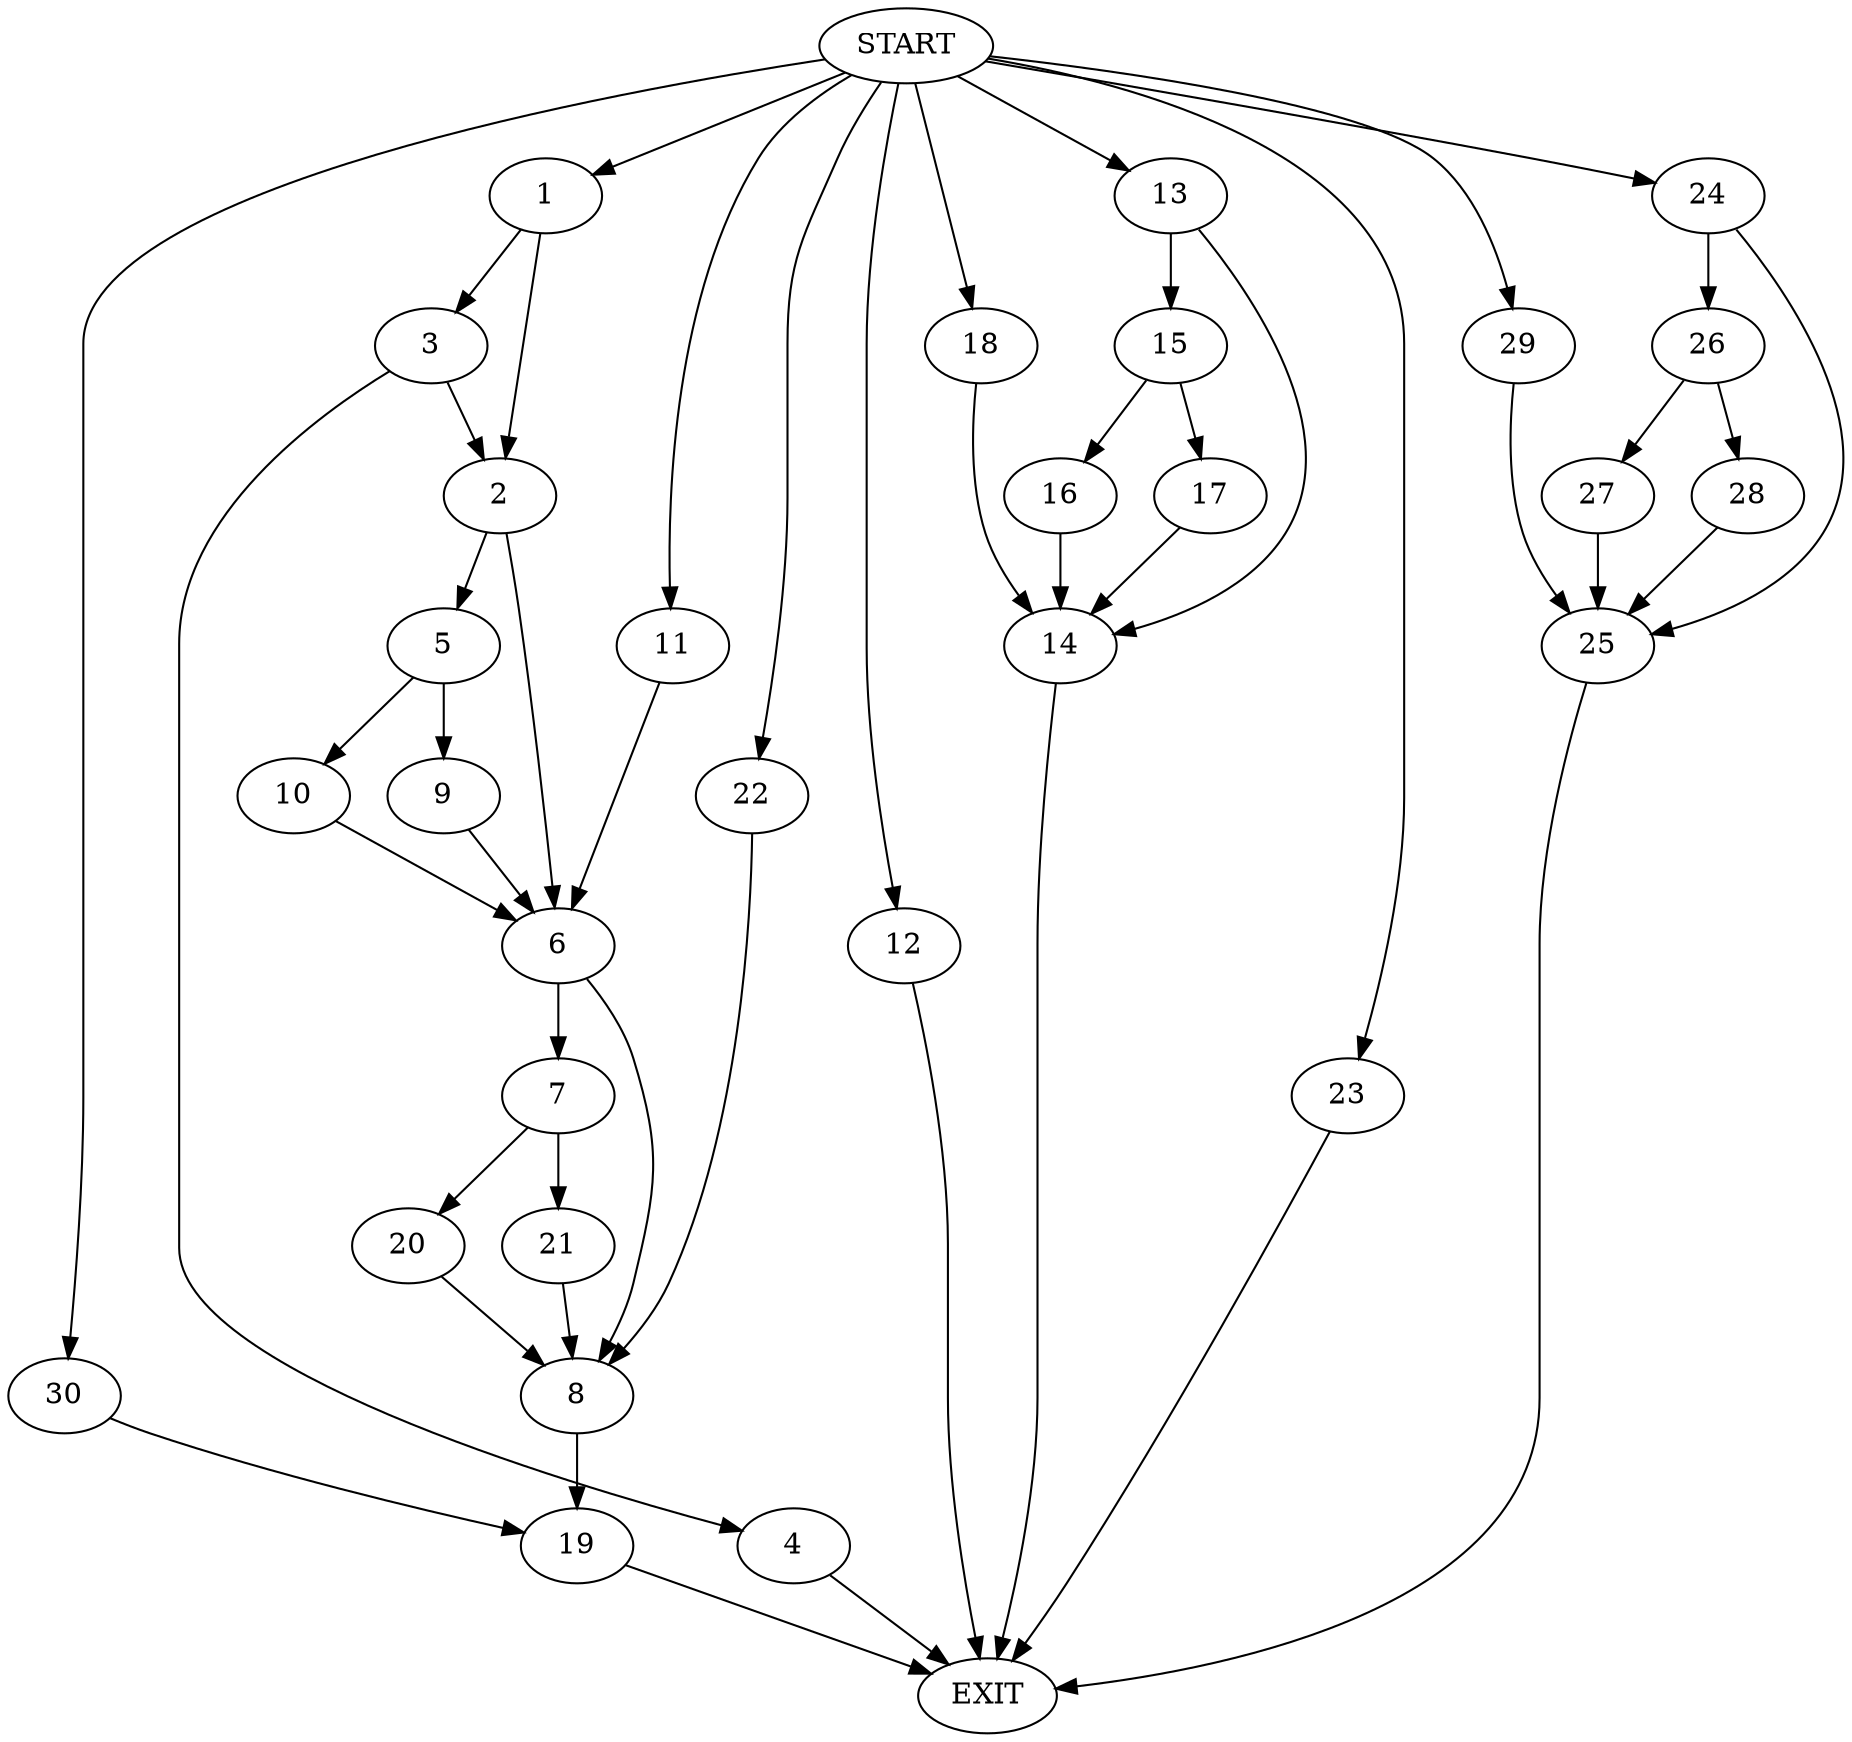 digraph {
0 [label="START"]
31 [label="EXIT"]
0 -> 1
1 -> 2
1 -> 3
3 -> 4
3 -> 2
2 -> 5
2 -> 6
4 -> 31
6 -> 7
6 -> 8
5 -> 9
5 -> 10
10 -> 6
9 -> 6
0 -> 11
11 -> 6
0 -> 12
12 -> 31
0 -> 13
13 -> 14
13 -> 15
15 -> 16
15 -> 17
14 -> 31
16 -> 14
17 -> 14
0 -> 18
18 -> 14
8 -> 19
7 -> 20
7 -> 21
21 -> 8
20 -> 8
0 -> 22
22 -> 8
0 -> 23
23 -> 31
0 -> 24
24 -> 25
24 -> 26
25 -> 31
26 -> 27
26 -> 28
28 -> 25
27 -> 25
0 -> 29
29 -> 25
19 -> 31
0 -> 30
30 -> 19
}
